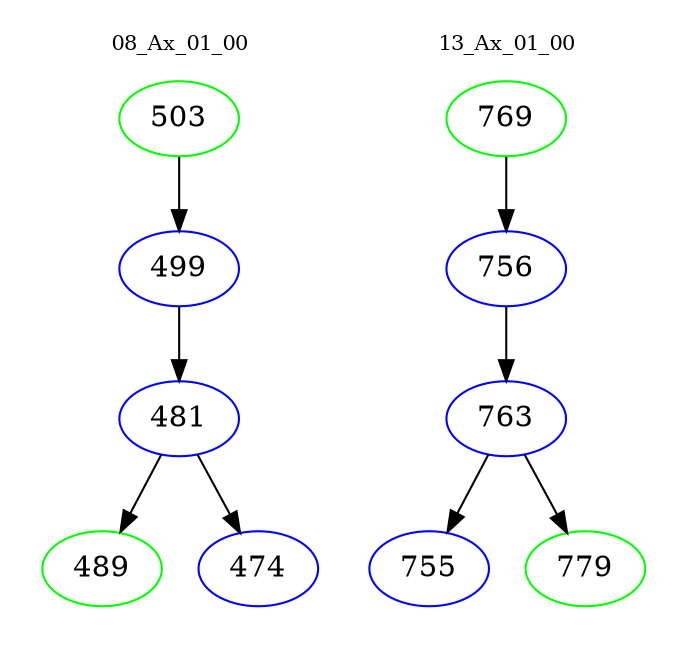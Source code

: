 digraph{
subgraph cluster_0 {
color = white
label = "08_Ax_01_00";
fontsize=10;
T0_503 [label="503", color="green"]
T0_503 -> T0_499 [color="black"]
T0_499 [label="499", color="blue"]
T0_499 -> T0_481 [color="black"]
T0_481 [label="481", color="blue"]
T0_481 -> T0_489 [color="black"]
T0_489 [label="489", color="green"]
T0_481 -> T0_474 [color="black"]
T0_474 [label="474", color="blue"]
}
subgraph cluster_1 {
color = white
label = "13_Ax_01_00";
fontsize=10;
T1_769 [label="769", color="green"]
T1_769 -> T1_756 [color="black"]
T1_756 [label="756", color="blue"]
T1_756 -> T1_763 [color="black"]
T1_763 [label="763", color="blue"]
T1_763 -> T1_755 [color="black"]
T1_755 [label="755", color="blue"]
T1_763 -> T1_779 [color="black"]
T1_779 [label="779", color="green"]
}
}
